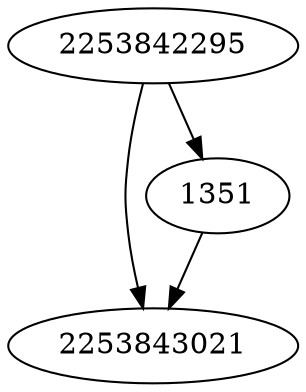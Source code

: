strict digraph  {
2253843021;
1351;
2253842295;
1351 -> 2253843021;
2253842295 -> 2253843021;
2253842295 -> 1351;
}
